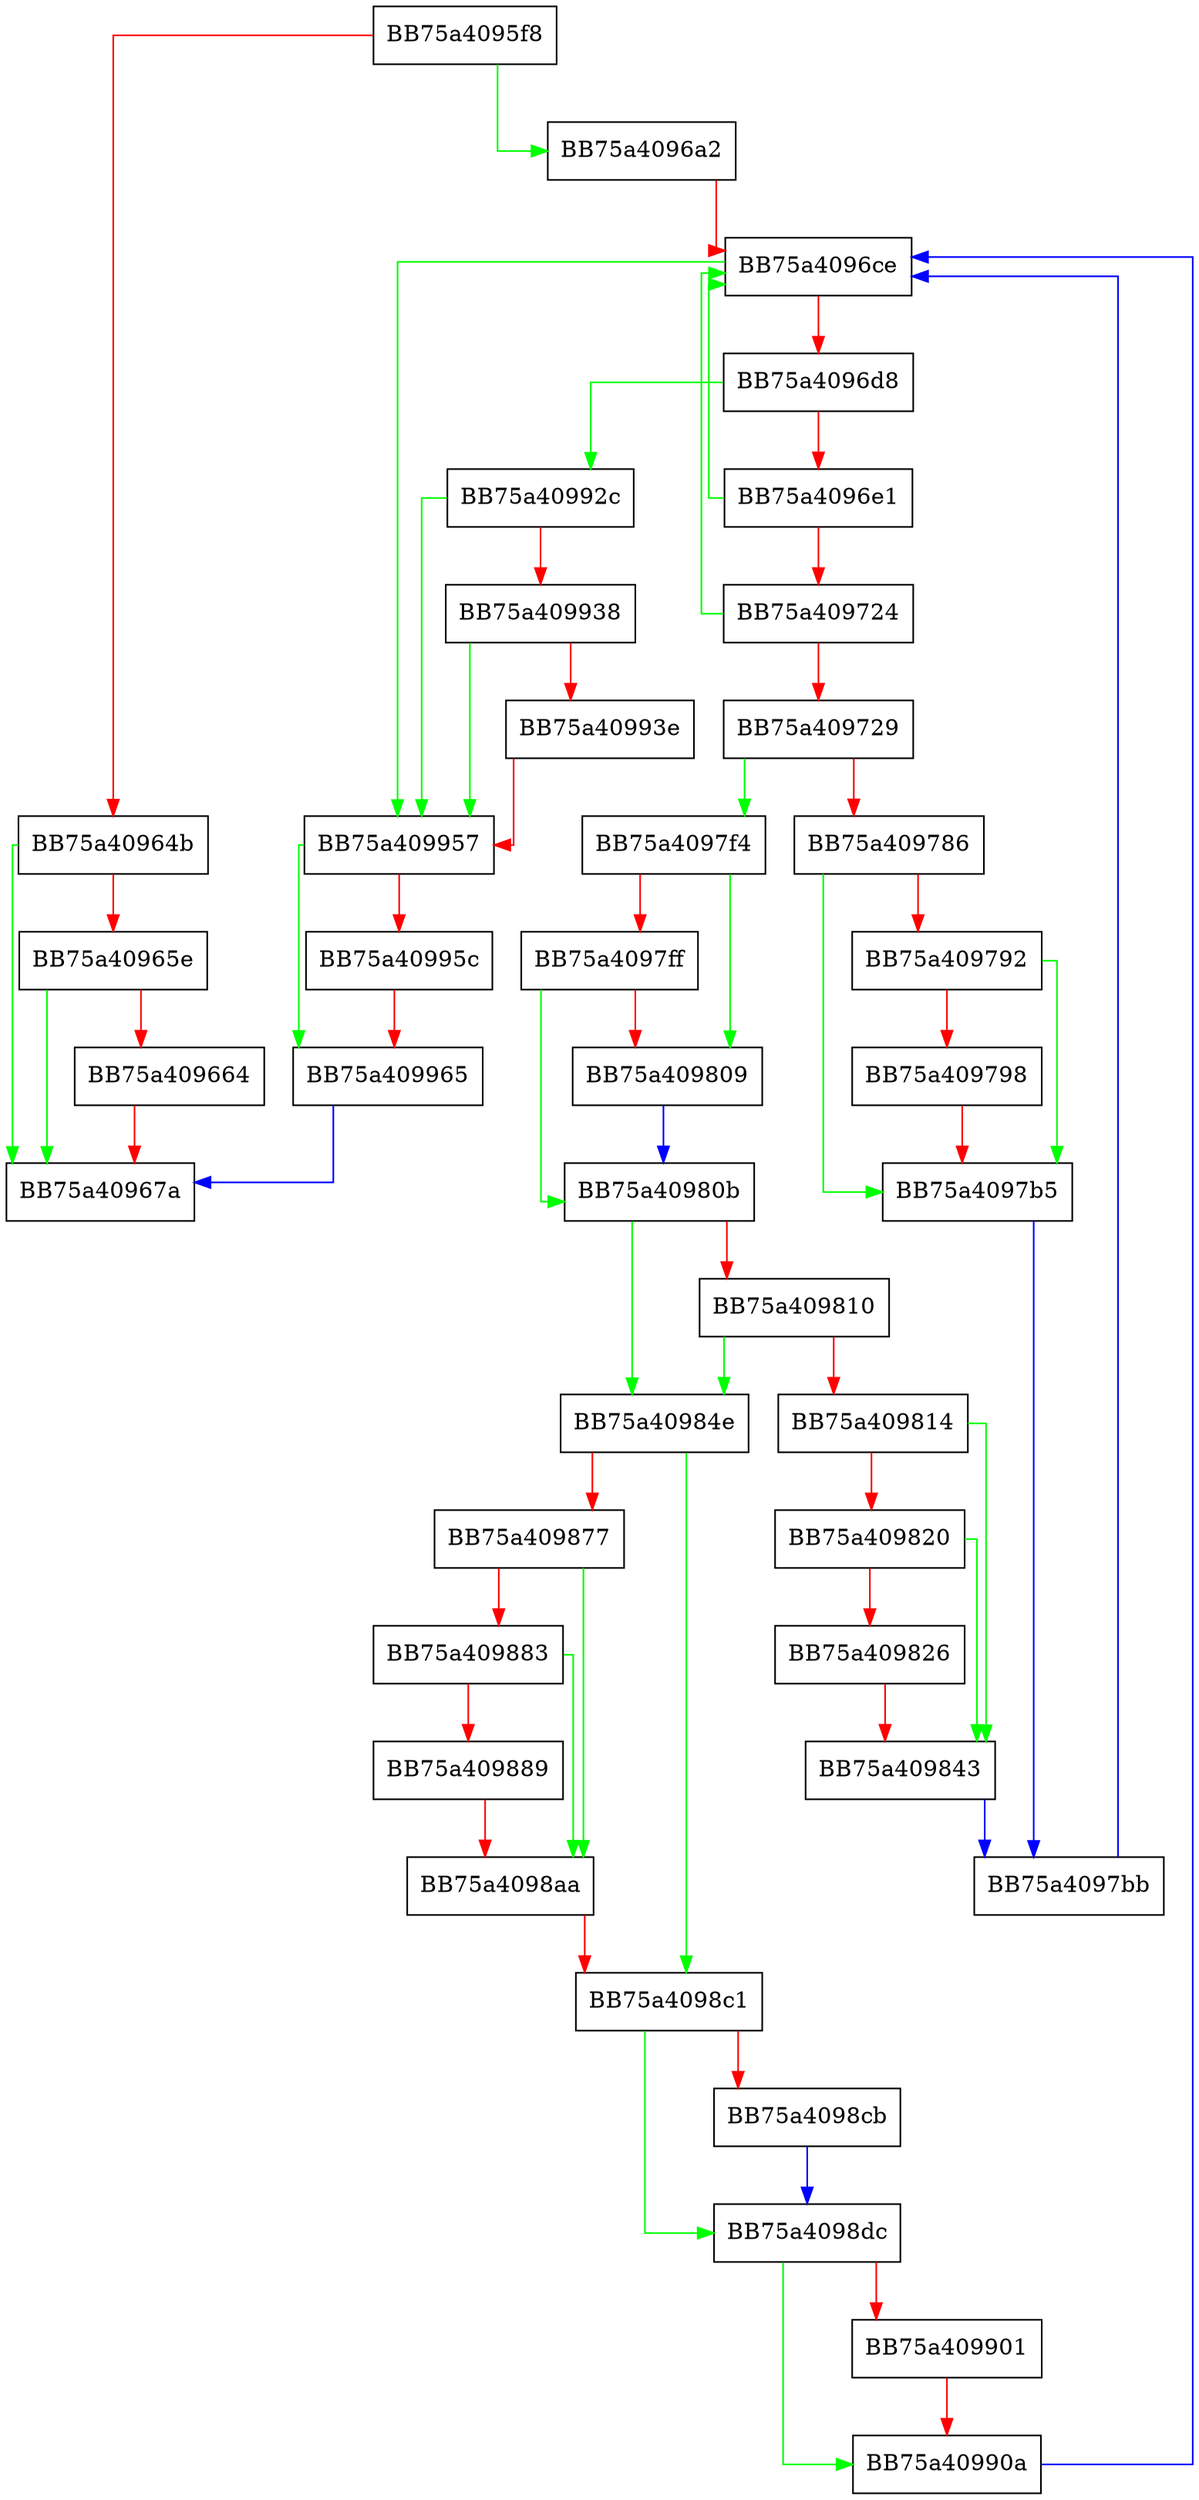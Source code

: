 digraph Update {
  node [shape="box"];
  graph [splines=ortho];
  BB75a4095f8 -> BB75a4096a2 [color="green"];
  BB75a4095f8 -> BB75a40964b [color="red"];
  BB75a40964b -> BB75a40967a [color="green"];
  BB75a40964b -> BB75a40965e [color="red"];
  BB75a40965e -> BB75a40967a [color="green"];
  BB75a40965e -> BB75a409664 [color="red"];
  BB75a409664 -> BB75a40967a [color="red"];
  BB75a4096a2 -> BB75a4096ce [color="red"];
  BB75a4096ce -> BB75a409957 [color="green"];
  BB75a4096ce -> BB75a4096d8 [color="red"];
  BB75a4096d8 -> BB75a40992c [color="green"];
  BB75a4096d8 -> BB75a4096e1 [color="red"];
  BB75a4096e1 -> BB75a4096ce [color="green"];
  BB75a4096e1 -> BB75a409724 [color="red"];
  BB75a409724 -> BB75a4096ce [color="green"];
  BB75a409724 -> BB75a409729 [color="red"];
  BB75a409729 -> BB75a4097f4 [color="green"];
  BB75a409729 -> BB75a409786 [color="red"];
  BB75a409786 -> BB75a4097b5 [color="green"];
  BB75a409786 -> BB75a409792 [color="red"];
  BB75a409792 -> BB75a4097b5 [color="green"];
  BB75a409792 -> BB75a409798 [color="red"];
  BB75a409798 -> BB75a4097b5 [color="red"];
  BB75a4097b5 -> BB75a4097bb [color="blue"];
  BB75a4097bb -> BB75a4096ce [color="blue"];
  BB75a4097f4 -> BB75a409809 [color="green"];
  BB75a4097f4 -> BB75a4097ff [color="red"];
  BB75a4097ff -> BB75a40980b [color="green"];
  BB75a4097ff -> BB75a409809 [color="red"];
  BB75a409809 -> BB75a40980b [color="blue"];
  BB75a40980b -> BB75a40984e [color="green"];
  BB75a40980b -> BB75a409810 [color="red"];
  BB75a409810 -> BB75a40984e [color="green"];
  BB75a409810 -> BB75a409814 [color="red"];
  BB75a409814 -> BB75a409843 [color="green"];
  BB75a409814 -> BB75a409820 [color="red"];
  BB75a409820 -> BB75a409843 [color="green"];
  BB75a409820 -> BB75a409826 [color="red"];
  BB75a409826 -> BB75a409843 [color="red"];
  BB75a409843 -> BB75a4097bb [color="blue"];
  BB75a40984e -> BB75a4098c1 [color="green"];
  BB75a40984e -> BB75a409877 [color="red"];
  BB75a409877 -> BB75a4098aa [color="green"];
  BB75a409877 -> BB75a409883 [color="red"];
  BB75a409883 -> BB75a4098aa [color="green"];
  BB75a409883 -> BB75a409889 [color="red"];
  BB75a409889 -> BB75a4098aa [color="red"];
  BB75a4098aa -> BB75a4098c1 [color="red"];
  BB75a4098c1 -> BB75a4098dc [color="green"];
  BB75a4098c1 -> BB75a4098cb [color="red"];
  BB75a4098cb -> BB75a4098dc [color="blue"];
  BB75a4098dc -> BB75a40990a [color="green"];
  BB75a4098dc -> BB75a409901 [color="red"];
  BB75a409901 -> BB75a40990a [color="red"];
  BB75a40990a -> BB75a4096ce [color="blue"];
  BB75a40992c -> BB75a409957 [color="green"];
  BB75a40992c -> BB75a409938 [color="red"];
  BB75a409938 -> BB75a409957 [color="green"];
  BB75a409938 -> BB75a40993e [color="red"];
  BB75a40993e -> BB75a409957 [color="red"];
  BB75a409957 -> BB75a409965 [color="green"];
  BB75a409957 -> BB75a40995c [color="red"];
  BB75a40995c -> BB75a409965 [color="red"];
  BB75a409965 -> BB75a40967a [color="blue"];
}